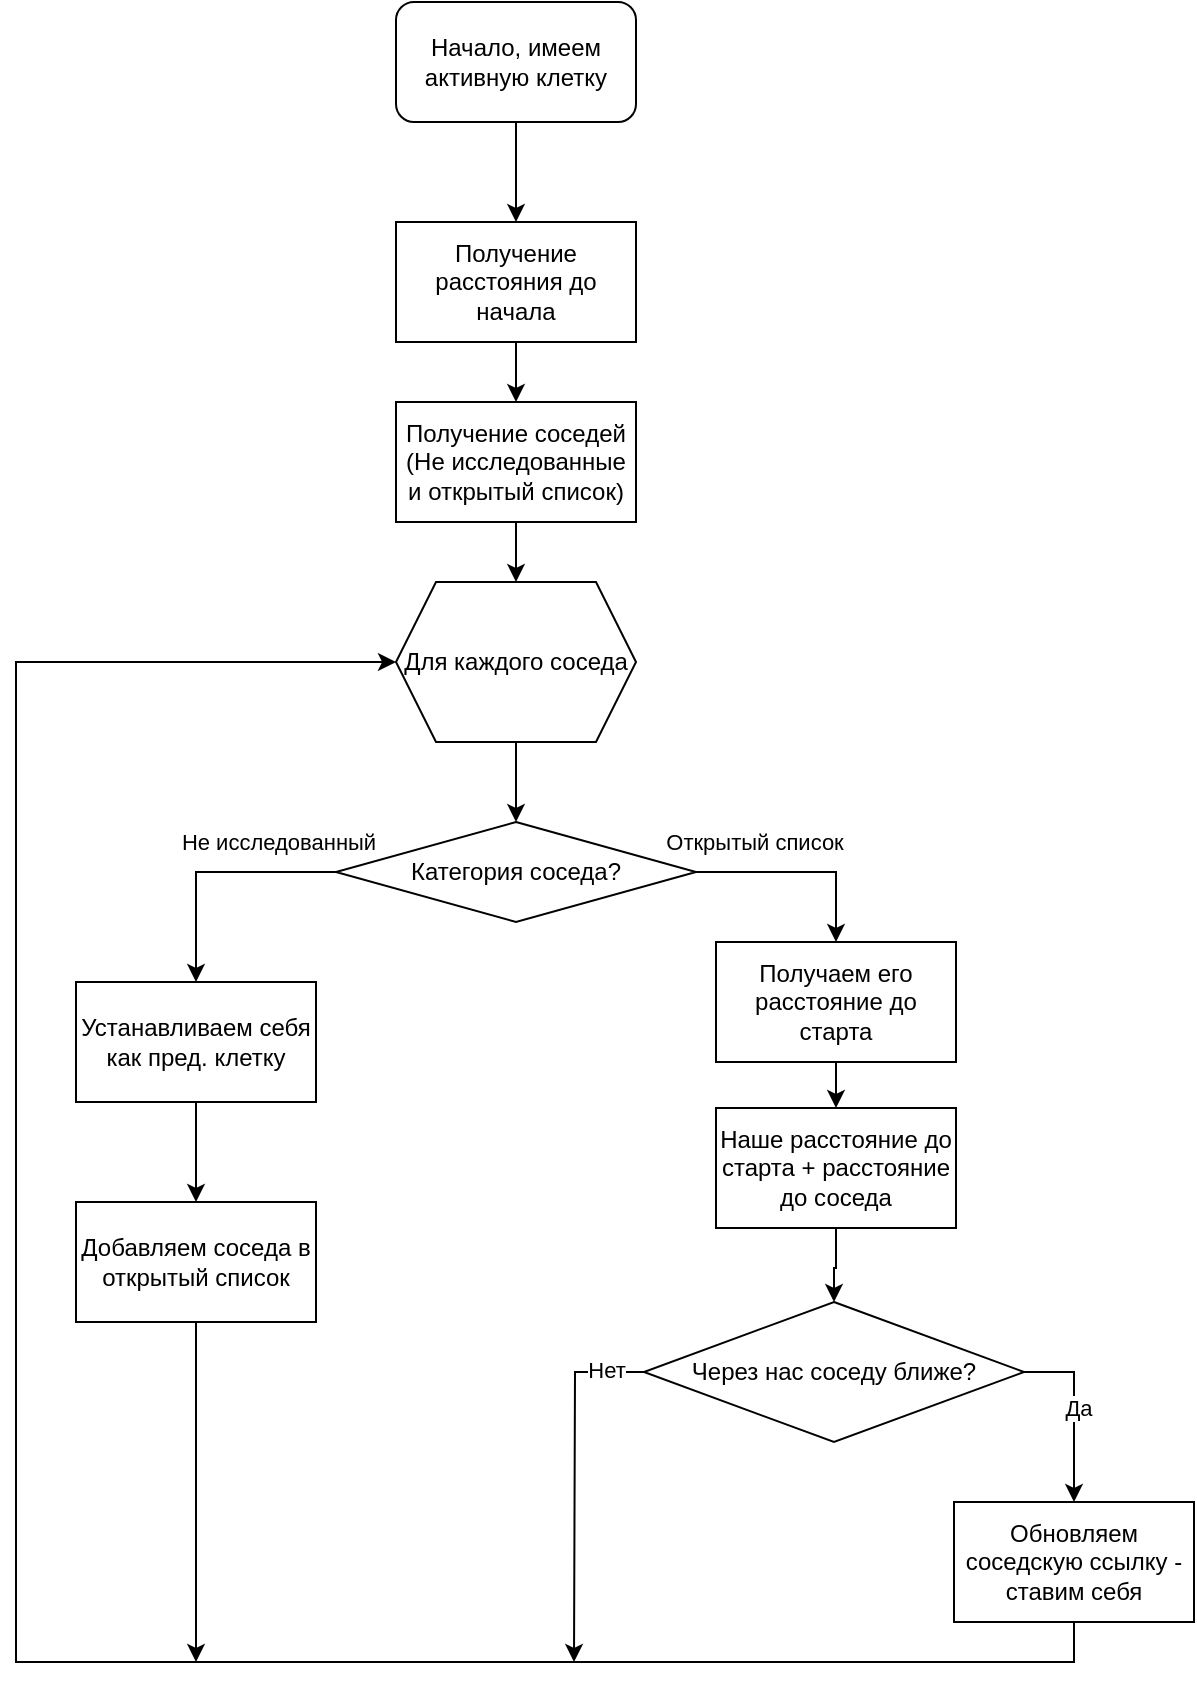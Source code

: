<mxfile version="20.7.4" type="github">
  <diagram id="C5RBs43oDa-KdzZeNtuy" name="Page-1">
    <mxGraphModel dx="2219" dy="909" grid="1" gridSize="10" guides="1" tooltips="1" connect="1" arrows="1" fold="1" page="1" pageScale="1" pageWidth="827" pageHeight="1169" math="0" shadow="0">
      <root>
        <mxCell id="WIyWlLk6GJQsqaUBKTNV-0" />
        <mxCell id="WIyWlLk6GJQsqaUBKTNV-1" parent="WIyWlLk6GJQsqaUBKTNV-0" />
        <mxCell id="OeQV_F3_QMh7ZNfaNAOo-4" value="" style="edgeStyle=orthogonalEdgeStyle;rounded=0;orthogonalLoop=1;jettySize=auto;html=1;" edge="1" parent="WIyWlLk6GJQsqaUBKTNV-1" source="OeQV_F3_QMh7ZNfaNAOo-0" target="OeQV_F3_QMh7ZNfaNAOo-21">
          <mxGeometry relative="1" as="geometry">
            <mxPoint x="400.034" y="140" as="targetPoint" />
          </mxGeometry>
        </mxCell>
        <mxCell id="OeQV_F3_QMh7ZNfaNAOo-0" value="Начало, имеем активную клетку" style="rounded=1;whiteSpace=wrap;html=1;" vertex="1" parent="WIyWlLk6GJQsqaUBKTNV-1">
          <mxGeometry x="340" y="130" width="120" height="60" as="geometry" />
        </mxCell>
        <mxCell id="OeQV_F3_QMh7ZNfaNAOo-8" value="" style="edgeStyle=orthogonalEdgeStyle;rounded=0;orthogonalLoop=1;jettySize=auto;html=1;" edge="1" parent="WIyWlLk6GJQsqaUBKTNV-1" source="OeQV_F3_QMh7ZNfaNAOo-5" target="OeQV_F3_QMh7ZNfaNAOo-7">
          <mxGeometry relative="1" as="geometry" />
        </mxCell>
        <mxCell id="OeQV_F3_QMh7ZNfaNAOo-5" value="Получение соседей&lt;br&gt;(Не исследованные и открытый список)" style="rounded=0;whiteSpace=wrap;html=1;" vertex="1" parent="WIyWlLk6GJQsqaUBKTNV-1">
          <mxGeometry x="340" y="330" width="120" height="60" as="geometry" />
        </mxCell>
        <mxCell id="OeQV_F3_QMh7ZNfaNAOo-10" value="" style="edgeStyle=orthogonalEdgeStyle;rounded=0;orthogonalLoop=1;jettySize=auto;html=1;" edge="1" parent="WIyWlLk6GJQsqaUBKTNV-1" source="OeQV_F3_QMh7ZNfaNAOo-7" target="OeQV_F3_QMh7ZNfaNAOo-9">
          <mxGeometry relative="1" as="geometry" />
        </mxCell>
        <mxCell id="OeQV_F3_QMh7ZNfaNAOo-7" value="Для каждого соседа" style="shape=hexagon;perimeter=hexagonPerimeter2;whiteSpace=wrap;html=1;fixedSize=1;" vertex="1" parent="WIyWlLk6GJQsqaUBKTNV-1">
          <mxGeometry x="340" y="420" width="120" height="80" as="geometry" />
        </mxCell>
        <mxCell id="OeQV_F3_QMh7ZNfaNAOo-12" style="edgeStyle=orthogonalEdgeStyle;rounded=0;orthogonalLoop=1;jettySize=auto;html=1;" edge="1" parent="WIyWlLk6GJQsqaUBKTNV-1" source="OeQV_F3_QMh7ZNfaNAOo-9" target="OeQV_F3_QMh7ZNfaNAOo-11">
          <mxGeometry relative="1" as="geometry" />
        </mxCell>
        <mxCell id="OeQV_F3_QMh7ZNfaNAOo-13" value="Не исследованный" style="edgeLabel;html=1;align=center;verticalAlign=middle;resizable=0;points=[];" vertex="1" connectable="0" parent="OeQV_F3_QMh7ZNfaNAOo-12">
          <mxGeometry x="-0.506" y="3" relative="1" as="geometry">
            <mxPoint x="2" y="-18" as="offset" />
          </mxGeometry>
        </mxCell>
        <mxCell id="OeQV_F3_QMh7ZNfaNAOo-15" value="" style="edgeStyle=orthogonalEdgeStyle;rounded=0;orthogonalLoop=1;jettySize=auto;html=1;" edge="1" parent="WIyWlLk6GJQsqaUBKTNV-1" source="OeQV_F3_QMh7ZNfaNAOo-9" target="OeQV_F3_QMh7ZNfaNAOo-14">
          <mxGeometry relative="1" as="geometry" />
        </mxCell>
        <mxCell id="OeQV_F3_QMh7ZNfaNAOo-16" value="Открытый список" style="edgeLabel;html=1;align=center;verticalAlign=middle;resizable=0;points=[];" vertex="1" connectable="0" parent="OeQV_F3_QMh7ZNfaNAOo-15">
          <mxGeometry x="-0.255" y="2" relative="1" as="geometry">
            <mxPoint x="-10" y="-13" as="offset" />
          </mxGeometry>
        </mxCell>
        <mxCell id="OeQV_F3_QMh7ZNfaNAOo-9" value="Категория соседа?" style="rhombus;whiteSpace=wrap;html=1;" vertex="1" parent="WIyWlLk6GJQsqaUBKTNV-1">
          <mxGeometry x="310" y="540" width="180" height="50" as="geometry" />
        </mxCell>
        <mxCell id="OeQV_F3_QMh7ZNfaNAOo-32" value="" style="edgeStyle=orthogonalEdgeStyle;rounded=0;orthogonalLoop=1;jettySize=auto;html=1;" edge="1" parent="WIyWlLk6GJQsqaUBKTNV-1" source="OeQV_F3_QMh7ZNfaNAOo-11" target="OeQV_F3_QMh7ZNfaNAOo-31">
          <mxGeometry relative="1" as="geometry" />
        </mxCell>
        <mxCell id="OeQV_F3_QMh7ZNfaNAOo-11" value="Устанавливаем себя как пред. клетку" style="whiteSpace=wrap;html=1;" vertex="1" parent="WIyWlLk6GJQsqaUBKTNV-1">
          <mxGeometry x="180" y="620" width="120" height="60" as="geometry" />
        </mxCell>
        <mxCell id="OeQV_F3_QMh7ZNfaNAOo-20" value="" style="edgeStyle=orthogonalEdgeStyle;rounded=0;orthogonalLoop=1;jettySize=auto;html=1;" edge="1" parent="WIyWlLk6GJQsqaUBKTNV-1" source="OeQV_F3_QMh7ZNfaNAOo-14" target="OeQV_F3_QMh7ZNfaNAOo-19">
          <mxGeometry relative="1" as="geometry" />
        </mxCell>
        <mxCell id="OeQV_F3_QMh7ZNfaNAOo-14" value="Получаем его расстояние до старта" style="whiteSpace=wrap;html=1;" vertex="1" parent="WIyWlLk6GJQsqaUBKTNV-1">
          <mxGeometry x="500" y="600" width="120" height="60" as="geometry" />
        </mxCell>
        <mxCell id="OeQV_F3_QMh7ZNfaNAOo-27" value="" style="edgeStyle=orthogonalEdgeStyle;rounded=0;orthogonalLoop=1;jettySize=auto;html=1;" edge="1" parent="WIyWlLk6GJQsqaUBKTNV-1" source="OeQV_F3_QMh7ZNfaNAOo-19" target="OeQV_F3_QMh7ZNfaNAOo-26">
          <mxGeometry relative="1" as="geometry" />
        </mxCell>
        <mxCell id="OeQV_F3_QMh7ZNfaNAOo-19" value="Наше расстояние до старта + расстояние до соседа" style="whiteSpace=wrap;html=1;" vertex="1" parent="WIyWlLk6GJQsqaUBKTNV-1">
          <mxGeometry x="500" y="683" width="120" height="60" as="geometry" />
        </mxCell>
        <mxCell id="OeQV_F3_QMh7ZNfaNAOo-23" value="" style="edgeStyle=orthogonalEdgeStyle;rounded=0;orthogonalLoop=1;jettySize=auto;html=1;" edge="1" parent="WIyWlLk6GJQsqaUBKTNV-1" source="OeQV_F3_QMh7ZNfaNAOo-21" target="OeQV_F3_QMh7ZNfaNAOo-5">
          <mxGeometry relative="1" as="geometry" />
        </mxCell>
        <mxCell id="OeQV_F3_QMh7ZNfaNAOo-21" value="Получение расстояния до начала" style="whiteSpace=wrap;html=1;rounded=0;" vertex="1" parent="WIyWlLk6GJQsqaUBKTNV-1">
          <mxGeometry x="340" y="240" width="120" height="60" as="geometry" />
        </mxCell>
        <mxCell id="OeQV_F3_QMh7ZNfaNAOo-29" value="" style="edgeStyle=orthogonalEdgeStyle;rounded=0;orthogonalLoop=1;jettySize=auto;html=1;exitX=1;exitY=0.5;exitDx=0;exitDy=0;" edge="1" parent="WIyWlLk6GJQsqaUBKTNV-1" source="OeQV_F3_QMh7ZNfaNAOo-26" target="OeQV_F3_QMh7ZNfaNAOo-28">
          <mxGeometry relative="1" as="geometry" />
        </mxCell>
        <mxCell id="OeQV_F3_QMh7ZNfaNAOo-41" value="Да" style="edgeLabel;html=1;align=center;verticalAlign=middle;resizable=0;points=[];" vertex="1" connectable="0" parent="OeQV_F3_QMh7ZNfaNAOo-29">
          <mxGeometry x="-0.039" y="2" relative="1" as="geometry">
            <mxPoint as="offset" />
          </mxGeometry>
        </mxCell>
        <mxCell id="OeQV_F3_QMh7ZNfaNAOo-38" style="edgeStyle=orthogonalEdgeStyle;rounded=0;orthogonalLoop=1;jettySize=auto;html=1;" edge="1" parent="WIyWlLk6GJQsqaUBKTNV-1" source="OeQV_F3_QMh7ZNfaNAOo-26">
          <mxGeometry relative="1" as="geometry">
            <mxPoint x="429" y="960" as="targetPoint" />
          </mxGeometry>
        </mxCell>
        <mxCell id="OeQV_F3_QMh7ZNfaNAOo-39" value="Нет" style="edgeLabel;html=1;align=center;verticalAlign=middle;resizable=0;points=[];" vertex="1" connectable="0" parent="OeQV_F3_QMh7ZNfaNAOo-38">
          <mxGeometry x="-0.781" y="-1" relative="1" as="geometry">
            <mxPoint as="offset" />
          </mxGeometry>
        </mxCell>
        <mxCell id="OeQV_F3_QMh7ZNfaNAOo-26" value="Через нас соседу ближе?" style="rhombus;whiteSpace=wrap;html=1;" vertex="1" parent="WIyWlLk6GJQsqaUBKTNV-1">
          <mxGeometry x="464" y="780" width="190" height="70" as="geometry" />
        </mxCell>
        <mxCell id="OeQV_F3_QMh7ZNfaNAOo-40" style="edgeStyle=orthogonalEdgeStyle;rounded=0;orthogonalLoop=1;jettySize=auto;html=1;exitX=0.5;exitY=1;exitDx=0;exitDy=0;entryX=0;entryY=0.5;entryDx=0;entryDy=0;" edge="1" parent="WIyWlLk6GJQsqaUBKTNV-1" source="OeQV_F3_QMh7ZNfaNAOo-28" target="OeQV_F3_QMh7ZNfaNAOo-7">
          <mxGeometry relative="1" as="geometry">
            <mxPoint x="150" y="820" as="targetPoint" />
            <Array as="points">
              <mxPoint x="679" y="960" />
              <mxPoint x="150" y="960" />
              <mxPoint x="150" y="460" />
            </Array>
          </mxGeometry>
        </mxCell>
        <mxCell id="OeQV_F3_QMh7ZNfaNAOo-28" value="Обновляем соседскую ссылку - ставим себя" style="whiteSpace=wrap;html=1;" vertex="1" parent="WIyWlLk6GJQsqaUBKTNV-1">
          <mxGeometry x="619" y="880" width="120" height="60" as="geometry" />
        </mxCell>
        <mxCell id="OeQV_F3_QMh7ZNfaNAOo-42" style="edgeStyle=orthogonalEdgeStyle;rounded=0;orthogonalLoop=1;jettySize=auto;html=1;" edge="1" parent="WIyWlLk6GJQsqaUBKTNV-1" source="OeQV_F3_QMh7ZNfaNAOo-31">
          <mxGeometry relative="1" as="geometry">
            <mxPoint x="240.0" y="960" as="targetPoint" />
          </mxGeometry>
        </mxCell>
        <mxCell id="OeQV_F3_QMh7ZNfaNAOo-31" value="Добавляем соседа в открытый список" style="whiteSpace=wrap;html=1;" vertex="1" parent="WIyWlLk6GJQsqaUBKTNV-1">
          <mxGeometry x="180" y="730" width="120" height="60" as="geometry" />
        </mxCell>
      </root>
    </mxGraphModel>
  </diagram>
</mxfile>
